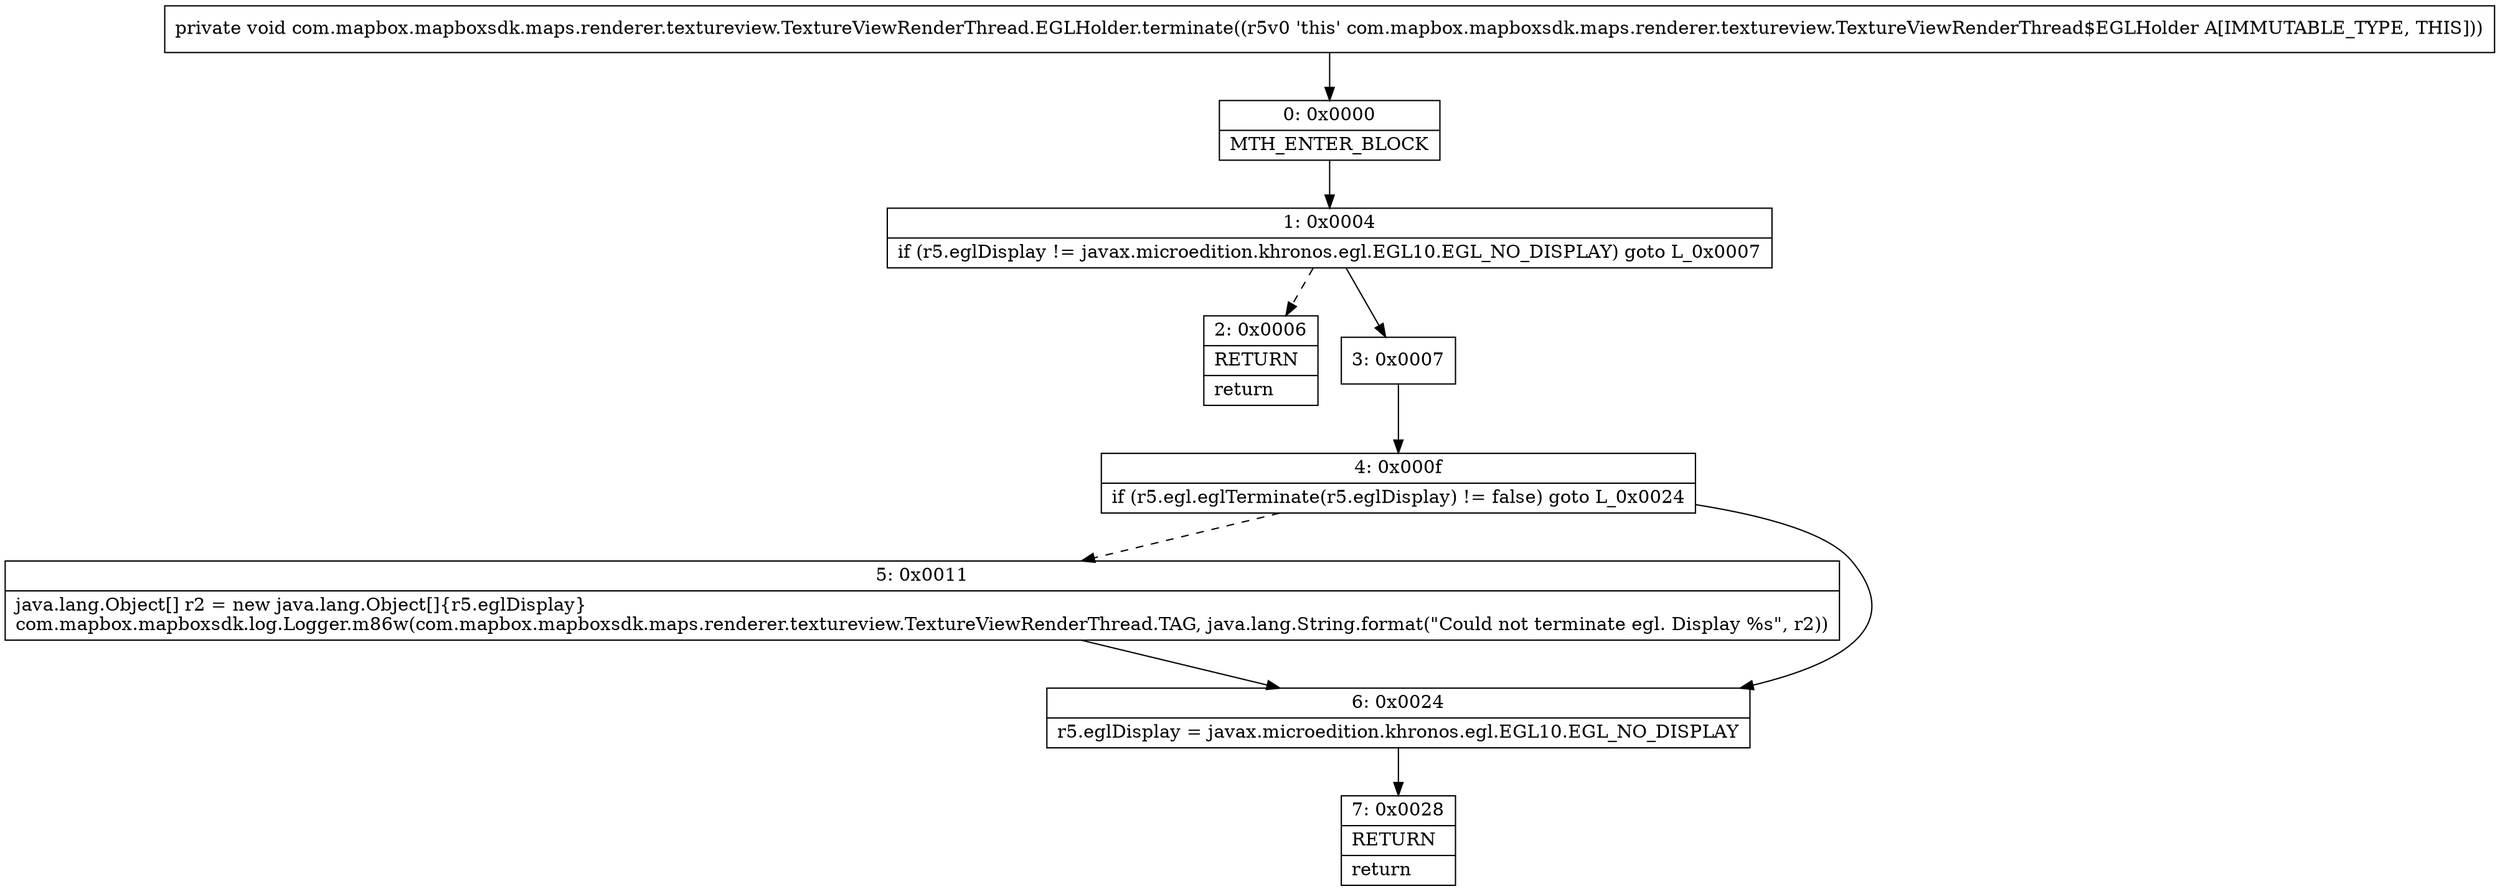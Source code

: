 digraph "CFG forcom.mapbox.mapboxsdk.maps.renderer.textureview.TextureViewRenderThread.EGLHolder.terminate()V" {
Node_0 [shape=record,label="{0\:\ 0x0000|MTH_ENTER_BLOCK\l}"];
Node_1 [shape=record,label="{1\:\ 0x0004|if (r5.eglDisplay != javax.microedition.khronos.egl.EGL10.EGL_NO_DISPLAY) goto L_0x0007\l}"];
Node_2 [shape=record,label="{2\:\ 0x0006|RETURN\l|return\l}"];
Node_3 [shape=record,label="{3\:\ 0x0007}"];
Node_4 [shape=record,label="{4\:\ 0x000f|if (r5.egl.eglTerminate(r5.eglDisplay) != false) goto L_0x0024\l}"];
Node_5 [shape=record,label="{5\:\ 0x0011|java.lang.Object[] r2 = new java.lang.Object[]\{r5.eglDisplay\}\lcom.mapbox.mapboxsdk.log.Logger.m86w(com.mapbox.mapboxsdk.maps.renderer.textureview.TextureViewRenderThread.TAG, java.lang.String.format(\"Could not terminate egl. Display %s\", r2))\l}"];
Node_6 [shape=record,label="{6\:\ 0x0024|r5.eglDisplay = javax.microedition.khronos.egl.EGL10.EGL_NO_DISPLAY\l}"];
Node_7 [shape=record,label="{7\:\ 0x0028|RETURN\l|return\l}"];
MethodNode[shape=record,label="{private void com.mapbox.mapboxsdk.maps.renderer.textureview.TextureViewRenderThread.EGLHolder.terminate((r5v0 'this' com.mapbox.mapboxsdk.maps.renderer.textureview.TextureViewRenderThread$EGLHolder A[IMMUTABLE_TYPE, THIS])) }"];
MethodNode -> Node_0;
Node_0 -> Node_1;
Node_1 -> Node_2[style=dashed];
Node_1 -> Node_3;
Node_3 -> Node_4;
Node_4 -> Node_5[style=dashed];
Node_4 -> Node_6;
Node_5 -> Node_6;
Node_6 -> Node_7;
}


